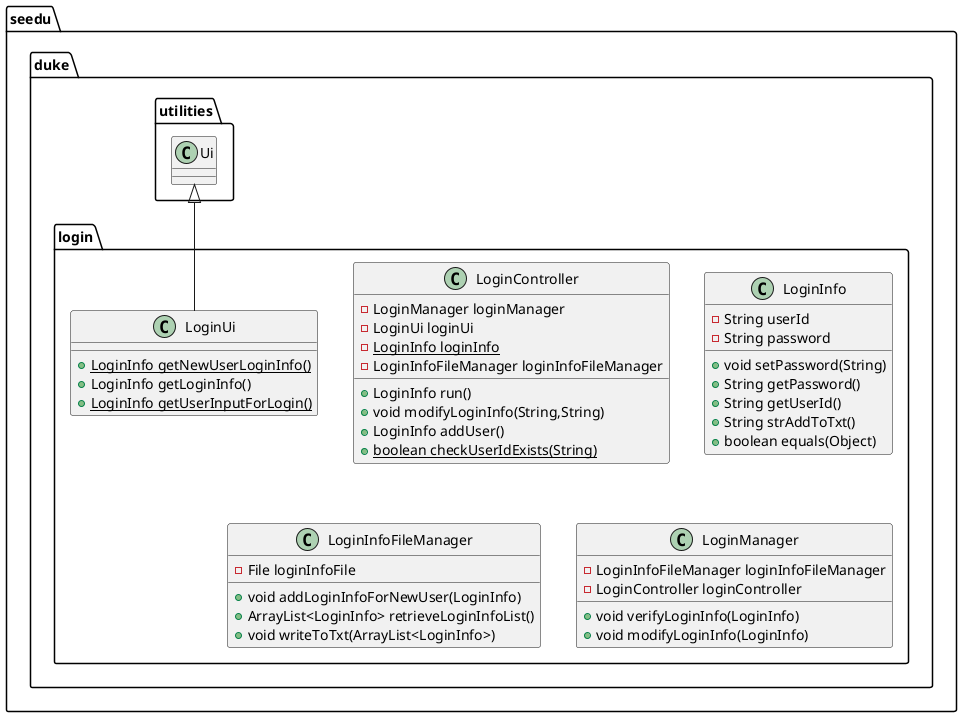 @startuml
class seedu.duke.login.LoginUi {
+ {static} LoginInfo getNewUserLoginInfo()
+ LoginInfo getLoginInfo()
+ {static} LoginInfo getUserInputForLogin()
}
class seedu.duke.login.LoginController {
- LoginManager loginManager
- LoginUi loginUi
- {static} LoginInfo loginInfo
- LoginInfoFileManager loginInfoFileManager
+ LoginInfo run()
+ void modifyLoginInfo(String,String)
+ LoginInfo addUser()
+ {static} boolean checkUserIdExists(String)
}
class seedu.duke.login.LoginInfo {
- String userId
- String password
+ void setPassword(String)
+ String getPassword()
+ String getUserId()
+ String strAddToTxt()
+ boolean equals(Object)
}
class seedu.duke.login.LoginInfoFileManager {
- File loginInfoFile
+ void addLoginInfoForNewUser(LoginInfo)
+ ArrayList<LoginInfo> retrieveLoginInfoList()
+ void writeToTxt(ArrayList<LoginInfo>)
}
class seedu.duke.login.LoginManager {
- LoginInfoFileManager loginInfoFileManager
- LoginController loginController
+ void verifyLoginInfo(LoginInfo)
+ void modifyLoginInfo(LoginInfo)
}

seedu.duke.utilities.Ui <|-- seedu.duke.login.LoginUi
@enduml